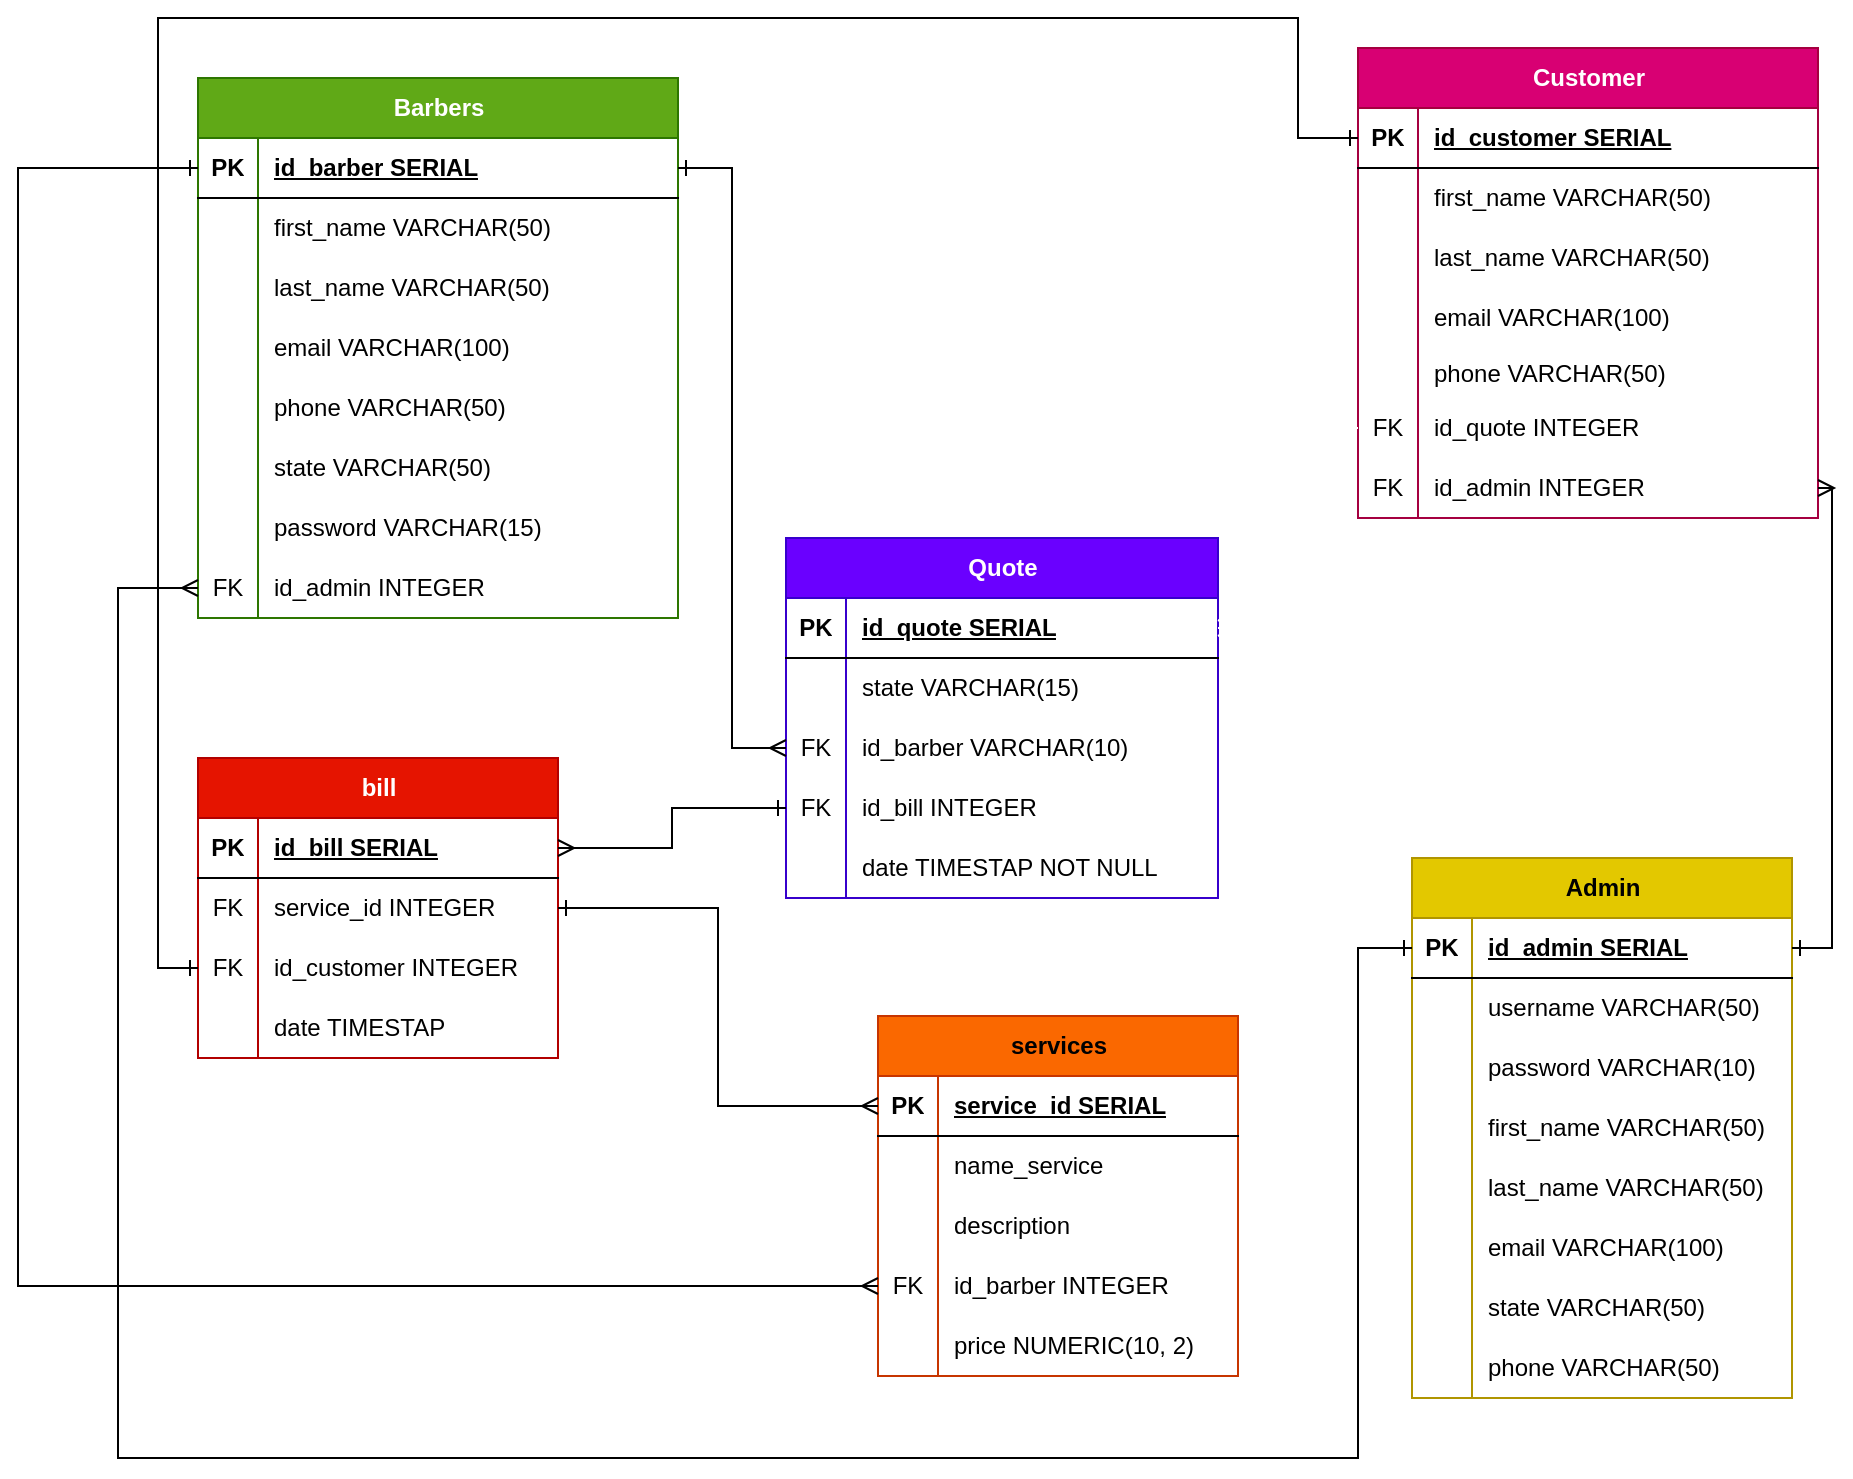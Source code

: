 <mxfile version="22.0.3" type="device">
  <diagram name="Página-1" id="GrW9edRDZYHNFWdXB_ay">
    <mxGraphModel dx="1927" dy="655" grid="1" gridSize="10" guides="1" tooltips="1" connect="1" arrows="1" fold="1" page="1" pageScale="1" pageWidth="827" pageHeight="1169" math="0" shadow="0">
      <root>
        <mxCell id="0" />
        <mxCell id="1" parent="0" />
        <mxCell id="SDfE5_2mox_ZXYPZTpwT-1" value="Barbers" style="shape=table;startSize=30;container=1;collapsible=1;childLayout=tableLayout;fixedRows=1;rowLines=0;fontStyle=1;align=center;resizeLast=1;html=1;fillColor=#60a917;fontColor=#ffffff;strokeColor=#2D7600;" parent="1" vertex="1">
          <mxGeometry x="30" y="40" width="240" height="270" as="geometry" />
        </mxCell>
        <mxCell id="SDfE5_2mox_ZXYPZTpwT-2" value="" style="shape=tableRow;horizontal=0;startSize=0;swimlaneHead=0;swimlaneBody=0;fillColor=none;collapsible=0;dropTarget=0;points=[[0,0.5],[1,0.5]];portConstraint=eastwest;top=0;left=0;right=0;bottom=1;" parent="SDfE5_2mox_ZXYPZTpwT-1" vertex="1">
          <mxGeometry y="30" width="240" height="30" as="geometry" />
        </mxCell>
        <mxCell id="SDfE5_2mox_ZXYPZTpwT-3" value="PK" style="shape=partialRectangle;connectable=0;fillColor=none;top=0;left=0;bottom=0;right=0;fontStyle=1;overflow=hidden;whiteSpace=wrap;html=1;" parent="SDfE5_2mox_ZXYPZTpwT-2" vertex="1">
          <mxGeometry width="30" height="30" as="geometry">
            <mxRectangle width="30" height="30" as="alternateBounds" />
          </mxGeometry>
        </mxCell>
        <mxCell id="SDfE5_2mox_ZXYPZTpwT-4" value="id_barber SERIAL" style="shape=partialRectangle;connectable=0;fillColor=none;top=0;left=0;bottom=0;right=0;align=left;spacingLeft=6;fontStyle=5;overflow=hidden;whiteSpace=wrap;html=1;" parent="SDfE5_2mox_ZXYPZTpwT-2" vertex="1">
          <mxGeometry x="30" width="210" height="30" as="geometry">
            <mxRectangle width="210" height="30" as="alternateBounds" />
          </mxGeometry>
        </mxCell>
        <mxCell id="SDfE5_2mox_ZXYPZTpwT-5" value="" style="shape=tableRow;horizontal=0;startSize=0;swimlaneHead=0;swimlaneBody=0;fillColor=none;collapsible=0;dropTarget=0;points=[[0,0.5],[1,0.5]];portConstraint=eastwest;top=0;left=0;right=0;bottom=0;" parent="SDfE5_2mox_ZXYPZTpwT-1" vertex="1">
          <mxGeometry y="60" width="240" height="30" as="geometry" />
        </mxCell>
        <mxCell id="SDfE5_2mox_ZXYPZTpwT-6" value="" style="shape=partialRectangle;connectable=0;fillColor=none;top=0;left=0;bottom=0;right=0;editable=1;overflow=hidden;whiteSpace=wrap;html=1;" parent="SDfE5_2mox_ZXYPZTpwT-5" vertex="1">
          <mxGeometry width="30" height="30" as="geometry">
            <mxRectangle width="30" height="30" as="alternateBounds" />
          </mxGeometry>
        </mxCell>
        <mxCell id="SDfE5_2mox_ZXYPZTpwT-7" value="first_name&amp;nbsp;VARCHAR(50)" style="shape=partialRectangle;connectable=0;fillColor=none;top=0;left=0;bottom=0;right=0;align=left;spacingLeft=6;overflow=hidden;whiteSpace=wrap;html=1;" parent="SDfE5_2mox_ZXYPZTpwT-5" vertex="1">
          <mxGeometry x="30" width="210" height="30" as="geometry">
            <mxRectangle width="210" height="30" as="alternateBounds" />
          </mxGeometry>
        </mxCell>
        <mxCell id="SDfE5_2mox_ZXYPZTpwT-8" value="" style="shape=tableRow;horizontal=0;startSize=0;swimlaneHead=0;swimlaneBody=0;fillColor=none;collapsible=0;dropTarget=0;points=[[0,0.5],[1,0.5]];portConstraint=eastwest;top=0;left=0;right=0;bottom=0;" parent="SDfE5_2mox_ZXYPZTpwT-1" vertex="1">
          <mxGeometry y="90" width="240" height="30" as="geometry" />
        </mxCell>
        <mxCell id="SDfE5_2mox_ZXYPZTpwT-9" value="" style="shape=partialRectangle;connectable=0;fillColor=none;top=0;left=0;bottom=0;right=0;editable=1;overflow=hidden;whiteSpace=wrap;html=1;" parent="SDfE5_2mox_ZXYPZTpwT-8" vertex="1">
          <mxGeometry width="30" height="30" as="geometry">
            <mxRectangle width="30" height="30" as="alternateBounds" />
          </mxGeometry>
        </mxCell>
        <mxCell id="SDfE5_2mox_ZXYPZTpwT-10" value="last_name VARCHAR(50)" style="shape=partialRectangle;connectable=0;fillColor=none;top=0;left=0;bottom=0;right=0;align=left;spacingLeft=6;overflow=hidden;whiteSpace=wrap;html=1;" parent="SDfE5_2mox_ZXYPZTpwT-8" vertex="1">
          <mxGeometry x="30" width="210" height="30" as="geometry">
            <mxRectangle width="210" height="30" as="alternateBounds" />
          </mxGeometry>
        </mxCell>
        <mxCell id="SDfE5_2mox_ZXYPZTpwT-11" value="" style="shape=tableRow;horizontal=0;startSize=0;swimlaneHead=0;swimlaneBody=0;fillColor=none;collapsible=0;dropTarget=0;points=[[0,0.5],[1,0.5]];portConstraint=eastwest;top=0;left=0;right=0;bottom=0;" parent="SDfE5_2mox_ZXYPZTpwT-1" vertex="1">
          <mxGeometry y="120" width="240" height="30" as="geometry" />
        </mxCell>
        <mxCell id="SDfE5_2mox_ZXYPZTpwT-12" value="" style="shape=partialRectangle;connectable=0;fillColor=none;top=0;left=0;bottom=0;right=0;editable=1;overflow=hidden;whiteSpace=wrap;html=1;" parent="SDfE5_2mox_ZXYPZTpwT-11" vertex="1">
          <mxGeometry width="30" height="30" as="geometry">
            <mxRectangle width="30" height="30" as="alternateBounds" />
          </mxGeometry>
        </mxCell>
        <mxCell id="SDfE5_2mox_ZXYPZTpwT-13" value="email VARCHAR(100)" style="shape=partialRectangle;connectable=0;fillColor=none;top=0;left=0;bottom=0;right=0;align=left;spacingLeft=6;overflow=hidden;whiteSpace=wrap;html=1;" parent="SDfE5_2mox_ZXYPZTpwT-11" vertex="1">
          <mxGeometry x="30" width="210" height="30" as="geometry">
            <mxRectangle width="210" height="30" as="alternateBounds" />
          </mxGeometry>
        </mxCell>
        <mxCell id="SDfE5_2mox_ZXYPZTpwT-14" value="" style="shape=tableRow;horizontal=0;startSize=0;swimlaneHead=0;swimlaneBody=0;fillColor=none;collapsible=0;dropTarget=0;points=[[0,0.5],[1,0.5]];portConstraint=eastwest;top=0;left=0;right=0;bottom=0;" parent="SDfE5_2mox_ZXYPZTpwT-1" vertex="1">
          <mxGeometry y="150" width="240" height="30" as="geometry" />
        </mxCell>
        <mxCell id="SDfE5_2mox_ZXYPZTpwT-15" value="" style="shape=partialRectangle;connectable=0;fillColor=none;top=0;left=0;bottom=0;right=0;editable=1;overflow=hidden;whiteSpace=wrap;html=1;" parent="SDfE5_2mox_ZXYPZTpwT-14" vertex="1">
          <mxGeometry width="30" height="30" as="geometry">
            <mxRectangle width="30" height="30" as="alternateBounds" />
          </mxGeometry>
        </mxCell>
        <mxCell id="SDfE5_2mox_ZXYPZTpwT-16" value="phone VARCHAR(50)" style="shape=partialRectangle;connectable=0;fillColor=none;top=0;left=0;bottom=0;right=0;align=left;spacingLeft=6;overflow=hidden;whiteSpace=wrap;html=1;" parent="SDfE5_2mox_ZXYPZTpwT-14" vertex="1">
          <mxGeometry x="30" width="210" height="30" as="geometry">
            <mxRectangle width="210" height="30" as="alternateBounds" />
          </mxGeometry>
        </mxCell>
        <mxCell id="SDfE5_2mox_ZXYPZTpwT-17" value="" style="shape=tableRow;horizontal=0;startSize=0;swimlaneHead=0;swimlaneBody=0;fillColor=none;collapsible=0;dropTarget=0;points=[[0,0.5],[1,0.5]];portConstraint=eastwest;top=0;left=0;right=0;bottom=0;" parent="SDfE5_2mox_ZXYPZTpwT-1" vertex="1">
          <mxGeometry y="180" width="240" height="30" as="geometry" />
        </mxCell>
        <mxCell id="SDfE5_2mox_ZXYPZTpwT-18" value="" style="shape=partialRectangle;connectable=0;fillColor=none;top=0;left=0;bottom=0;right=0;editable=1;overflow=hidden;whiteSpace=wrap;html=1;" parent="SDfE5_2mox_ZXYPZTpwT-17" vertex="1">
          <mxGeometry width="30" height="30" as="geometry">
            <mxRectangle width="30" height="30" as="alternateBounds" />
          </mxGeometry>
        </mxCell>
        <mxCell id="SDfE5_2mox_ZXYPZTpwT-19" value="state VARCHAR(50)" style="shape=partialRectangle;connectable=0;fillColor=none;top=0;left=0;bottom=0;right=0;align=left;spacingLeft=6;overflow=hidden;whiteSpace=wrap;html=1;" parent="SDfE5_2mox_ZXYPZTpwT-17" vertex="1">
          <mxGeometry x="30" width="210" height="30" as="geometry">
            <mxRectangle width="210" height="30" as="alternateBounds" />
          </mxGeometry>
        </mxCell>
        <mxCell id="SDfE5_2mox_ZXYPZTpwT-77" value="" style="shape=tableRow;horizontal=0;startSize=0;swimlaneHead=0;swimlaneBody=0;fillColor=none;collapsible=0;dropTarget=0;points=[[0,0.5],[1,0.5]];portConstraint=eastwest;top=0;left=0;right=0;bottom=0;" parent="SDfE5_2mox_ZXYPZTpwT-1" vertex="1">
          <mxGeometry y="210" width="240" height="30" as="geometry" />
        </mxCell>
        <mxCell id="SDfE5_2mox_ZXYPZTpwT-78" value="" style="shape=partialRectangle;connectable=0;fillColor=none;top=0;left=0;bottom=0;right=0;editable=1;overflow=hidden;whiteSpace=wrap;html=1;" parent="SDfE5_2mox_ZXYPZTpwT-77" vertex="1">
          <mxGeometry width="30" height="30" as="geometry">
            <mxRectangle width="30" height="30" as="alternateBounds" />
          </mxGeometry>
        </mxCell>
        <mxCell id="SDfE5_2mox_ZXYPZTpwT-79" value="password VARCHAR(15)" style="shape=partialRectangle;connectable=0;fillColor=none;top=0;left=0;bottom=0;right=0;align=left;spacingLeft=6;overflow=hidden;whiteSpace=wrap;html=1;" parent="SDfE5_2mox_ZXYPZTpwT-77" vertex="1">
          <mxGeometry x="30" width="210" height="30" as="geometry">
            <mxRectangle width="210" height="30" as="alternateBounds" />
          </mxGeometry>
        </mxCell>
        <mxCell id="j4HzC1aZm4tlr8XVUnUK-48" value="" style="shape=tableRow;horizontal=0;startSize=0;swimlaneHead=0;swimlaneBody=0;fillColor=none;collapsible=0;dropTarget=0;points=[[0,0.5],[1,0.5]];portConstraint=eastwest;top=0;left=0;right=0;bottom=0;" vertex="1" parent="SDfE5_2mox_ZXYPZTpwT-1">
          <mxGeometry y="240" width="240" height="30" as="geometry" />
        </mxCell>
        <mxCell id="j4HzC1aZm4tlr8XVUnUK-49" value="FK" style="shape=partialRectangle;connectable=0;fillColor=none;top=0;left=0;bottom=0;right=0;editable=1;overflow=hidden;whiteSpace=wrap;html=1;" vertex="1" parent="j4HzC1aZm4tlr8XVUnUK-48">
          <mxGeometry width="30" height="30" as="geometry">
            <mxRectangle width="30" height="30" as="alternateBounds" />
          </mxGeometry>
        </mxCell>
        <mxCell id="j4HzC1aZm4tlr8XVUnUK-50" value="id_admin INTEGER" style="shape=partialRectangle;connectable=0;fillColor=none;top=0;left=0;bottom=0;right=0;align=left;spacingLeft=6;overflow=hidden;whiteSpace=wrap;html=1;" vertex="1" parent="j4HzC1aZm4tlr8XVUnUK-48">
          <mxGeometry x="30" width="210" height="30" as="geometry">
            <mxRectangle width="210" height="30" as="alternateBounds" />
          </mxGeometry>
        </mxCell>
        <mxCell id="SDfE5_2mox_ZXYPZTpwT-20" value="Quote" style="shape=table;startSize=30;container=1;collapsible=1;childLayout=tableLayout;fixedRows=1;rowLines=0;fontStyle=1;align=center;resizeLast=1;html=1;fillColor=#6a00ff;fontColor=#ffffff;strokeColor=#3700CC;" parent="1" vertex="1">
          <mxGeometry x="324" y="270" width="216" height="180" as="geometry" />
        </mxCell>
        <mxCell id="SDfE5_2mox_ZXYPZTpwT-21" value="" style="shape=tableRow;horizontal=0;startSize=0;swimlaneHead=0;swimlaneBody=0;fillColor=none;collapsible=0;dropTarget=0;points=[[0,0.5],[1,0.5]];portConstraint=eastwest;top=0;left=0;right=0;bottom=1;" parent="SDfE5_2mox_ZXYPZTpwT-20" vertex="1">
          <mxGeometry y="30" width="216" height="30" as="geometry" />
        </mxCell>
        <mxCell id="SDfE5_2mox_ZXYPZTpwT-22" value="PK" style="shape=partialRectangle;connectable=0;fillColor=none;top=0;left=0;bottom=0;right=0;fontStyle=1;overflow=hidden;whiteSpace=wrap;html=1;" parent="SDfE5_2mox_ZXYPZTpwT-21" vertex="1">
          <mxGeometry width="30" height="30" as="geometry">
            <mxRectangle width="30" height="30" as="alternateBounds" />
          </mxGeometry>
        </mxCell>
        <mxCell id="SDfE5_2mox_ZXYPZTpwT-23" value="id_quote SERIAL" style="shape=partialRectangle;connectable=0;fillColor=none;top=0;left=0;bottom=0;right=0;align=left;spacingLeft=6;fontStyle=5;overflow=hidden;whiteSpace=wrap;html=1;" parent="SDfE5_2mox_ZXYPZTpwT-21" vertex="1">
          <mxGeometry x="30" width="186" height="30" as="geometry">
            <mxRectangle width="186" height="30" as="alternateBounds" />
          </mxGeometry>
        </mxCell>
        <mxCell id="SDfE5_2mox_ZXYPZTpwT-30" value="" style="shape=tableRow;horizontal=0;startSize=0;swimlaneHead=0;swimlaneBody=0;fillColor=none;collapsible=0;dropTarget=0;points=[[0,0.5],[1,0.5]];portConstraint=eastwest;top=0;left=0;right=0;bottom=0;" parent="SDfE5_2mox_ZXYPZTpwT-20" vertex="1">
          <mxGeometry y="60" width="216" height="30" as="geometry" />
        </mxCell>
        <mxCell id="SDfE5_2mox_ZXYPZTpwT-31" value="" style="shape=partialRectangle;connectable=0;fillColor=none;top=0;left=0;bottom=0;right=0;editable=1;overflow=hidden;whiteSpace=wrap;html=1;" parent="SDfE5_2mox_ZXYPZTpwT-30" vertex="1">
          <mxGeometry width="30" height="30" as="geometry">
            <mxRectangle width="30" height="30" as="alternateBounds" />
          </mxGeometry>
        </mxCell>
        <mxCell id="SDfE5_2mox_ZXYPZTpwT-32" value="state VARCHAR(15)" style="shape=partialRectangle;connectable=0;fillColor=none;top=0;left=0;bottom=0;right=0;align=left;spacingLeft=6;overflow=hidden;whiteSpace=wrap;html=1;" parent="SDfE5_2mox_ZXYPZTpwT-30" vertex="1">
          <mxGeometry x="30" width="186" height="30" as="geometry">
            <mxRectangle width="186" height="30" as="alternateBounds" />
          </mxGeometry>
        </mxCell>
        <mxCell id="SDfE5_2mox_ZXYPZTpwT-33" value="" style="shape=tableRow;horizontal=0;startSize=0;swimlaneHead=0;swimlaneBody=0;fillColor=none;collapsible=0;dropTarget=0;points=[[0,0.5],[1,0.5]];portConstraint=eastwest;top=0;left=0;right=0;bottom=0;" parent="SDfE5_2mox_ZXYPZTpwT-20" vertex="1">
          <mxGeometry y="90" width="216" height="30" as="geometry" />
        </mxCell>
        <mxCell id="SDfE5_2mox_ZXYPZTpwT-34" value="FK" style="shape=partialRectangle;connectable=0;fillColor=none;top=0;left=0;bottom=0;right=0;editable=1;overflow=hidden;whiteSpace=wrap;html=1;" parent="SDfE5_2mox_ZXYPZTpwT-33" vertex="1">
          <mxGeometry width="30" height="30" as="geometry">
            <mxRectangle width="30" height="30" as="alternateBounds" />
          </mxGeometry>
        </mxCell>
        <mxCell id="SDfE5_2mox_ZXYPZTpwT-35" value="id_barber&amp;nbsp;VARCHAR(10)" style="shape=partialRectangle;connectable=0;fillColor=none;top=0;left=0;bottom=0;right=0;align=left;spacingLeft=6;overflow=hidden;whiteSpace=wrap;html=1;" parent="SDfE5_2mox_ZXYPZTpwT-33" vertex="1">
          <mxGeometry x="30" width="186" height="30" as="geometry">
            <mxRectangle width="186" height="30" as="alternateBounds" />
          </mxGeometry>
        </mxCell>
        <mxCell id="SDfE5_2mox_ZXYPZTpwT-36" value="" style="shape=tableRow;horizontal=0;startSize=0;swimlaneHead=0;swimlaneBody=0;fillColor=none;collapsible=0;dropTarget=0;points=[[0,0.5],[1,0.5]];portConstraint=eastwest;top=0;left=0;right=0;bottom=0;" parent="SDfE5_2mox_ZXYPZTpwT-20" vertex="1">
          <mxGeometry y="120" width="216" height="30" as="geometry" />
        </mxCell>
        <mxCell id="SDfE5_2mox_ZXYPZTpwT-37" value="FK" style="shape=partialRectangle;connectable=0;fillColor=none;top=0;left=0;bottom=0;right=0;editable=1;overflow=hidden;whiteSpace=wrap;html=1;" parent="SDfE5_2mox_ZXYPZTpwT-36" vertex="1">
          <mxGeometry width="30" height="30" as="geometry">
            <mxRectangle width="30" height="30" as="alternateBounds" />
          </mxGeometry>
        </mxCell>
        <mxCell id="SDfE5_2mox_ZXYPZTpwT-38" value="id_bill INTEGER" style="shape=partialRectangle;connectable=0;fillColor=none;top=0;left=0;bottom=0;right=0;align=left;spacingLeft=6;overflow=hidden;whiteSpace=wrap;html=1;" parent="SDfE5_2mox_ZXYPZTpwT-36" vertex="1">
          <mxGeometry x="30" width="186" height="30" as="geometry">
            <mxRectangle width="186" height="30" as="alternateBounds" />
          </mxGeometry>
        </mxCell>
        <mxCell id="j4HzC1aZm4tlr8XVUnUK-30" value="" style="shape=tableRow;horizontal=0;startSize=0;swimlaneHead=0;swimlaneBody=0;fillColor=none;collapsible=0;dropTarget=0;points=[[0,0.5],[1,0.5]];portConstraint=eastwest;top=0;left=0;right=0;bottom=0;" vertex="1" parent="SDfE5_2mox_ZXYPZTpwT-20">
          <mxGeometry y="150" width="216" height="30" as="geometry" />
        </mxCell>
        <mxCell id="j4HzC1aZm4tlr8XVUnUK-31" value="" style="shape=partialRectangle;connectable=0;fillColor=none;top=0;left=0;bottom=0;right=0;editable=1;overflow=hidden;whiteSpace=wrap;html=1;" vertex="1" parent="j4HzC1aZm4tlr8XVUnUK-30">
          <mxGeometry width="30" height="30" as="geometry">
            <mxRectangle width="30" height="30" as="alternateBounds" />
          </mxGeometry>
        </mxCell>
        <mxCell id="j4HzC1aZm4tlr8XVUnUK-32" value="date TIMESTAP NOT NULL" style="shape=partialRectangle;connectable=0;fillColor=none;top=0;left=0;bottom=0;right=0;align=left;spacingLeft=6;overflow=hidden;whiteSpace=wrap;html=1;" vertex="1" parent="j4HzC1aZm4tlr8XVUnUK-30">
          <mxGeometry x="30" width="186" height="30" as="geometry">
            <mxRectangle width="186" height="30" as="alternateBounds" />
          </mxGeometry>
        </mxCell>
        <mxCell id="SDfE5_2mox_ZXYPZTpwT-39" style="edgeStyle=orthogonalEdgeStyle;rounded=0;orthogonalLoop=1;jettySize=auto;html=1;entryX=0;entryY=0.5;entryDx=0;entryDy=0;startArrow=ERone;startFill=0;endArrow=ERmany;endFill=0;" parent="1" source="SDfE5_2mox_ZXYPZTpwT-2" target="SDfE5_2mox_ZXYPZTpwT-33" edge="1">
          <mxGeometry relative="1" as="geometry" />
        </mxCell>
        <mxCell id="SDfE5_2mox_ZXYPZTpwT-40" value="Customer" style="shape=table;startSize=30;container=1;collapsible=1;childLayout=tableLayout;fixedRows=1;rowLines=0;fontStyle=1;align=center;resizeLast=1;html=1;fillColor=#d80073;fontColor=#ffffff;strokeColor=#A50040;" parent="1" vertex="1">
          <mxGeometry x="610" y="25" width="230" height="235" as="geometry" />
        </mxCell>
        <mxCell id="SDfE5_2mox_ZXYPZTpwT-41" value="" style="shape=tableRow;horizontal=0;startSize=0;swimlaneHead=0;swimlaneBody=0;fillColor=none;collapsible=0;dropTarget=0;points=[[0,0.5],[1,0.5]];portConstraint=eastwest;top=0;left=0;right=0;bottom=1;" parent="SDfE5_2mox_ZXYPZTpwT-40" vertex="1">
          <mxGeometry y="30" width="230" height="30" as="geometry" />
        </mxCell>
        <mxCell id="SDfE5_2mox_ZXYPZTpwT-42" value="PK" style="shape=partialRectangle;connectable=0;fillColor=none;top=0;left=0;bottom=0;right=0;fontStyle=1;overflow=hidden;whiteSpace=wrap;html=1;" parent="SDfE5_2mox_ZXYPZTpwT-41" vertex="1">
          <mxGeometry width="30" height="30" as="geometry">
            <mxRectangle width="30" height="30" as="alternateBounds" />
          </mxGeometry>
        </mxCell>
        <mxCell id="SDfE5_2mox_ZXYPZTpwT-43" value="id_customer SERIAL" style="shape=partialRectangle;connectable=0;fillColor=none;top=0;left=0;bottom=0;right=0;align=left;spacingLeft=6;fontStyle=5;overflow=hidden;whiteSpace=wrap;html=1;" parent="SDfE5_2mox_ZXYPZTpwT-41" vertex="1">
          <mxGeometry x="30" width="200" height="30" as="geometry">
            <mxRectangle width="200" height="30" as="alternateBounds" />
          </mxGeometry>
        </mxCell>
        <mxCell id="SDfE5_2mox_ZXYPZTpwT-44" value="" style="shape=tableRow;horizontal=0;startSize=0;swimlaneHead=0;swimlaneBody=0;fillColor=none;collapsible=0;dropTarget=0;points=[[0,0.5],[1,0.5]];portConstraint=eastwest;top=0;left=0;right=0;bottom=0;" parent="SDfE5_2mox_ZXYPZTpwT-40" vertex="1">
          <mxGeometry y="60" width="230" height="30" as="geometry" />
        </mxCell>
        <mxCell id="SDfE5_2mox_ZXYPZTpwT-45" value="" style="shape=partialRectangle;connectable=0;fillColor=none;top=0;left=0;bottom=0;right=0;editable=1;overflow=hidden;whiteSpace=wrap;html=1;" parent="SDfE5_2mox_ZXYPZTpwT-44" vertex="1">
          <mxGeometry width="30" height="30" as="geometry">
            <mxRectangle width="30" height="30" as="alternateBounds" />
          </mxGeometry>
        </mxCell>
        <mxCell id="SDfE5_2mox_ZXYPZTpwT-46" value="first_name VARCHAR(50)" style="shape=partialRectangle;connectable=0;fillColor=none;top=0;left=0;bottom=0;right=0;align=left;spacingLeft=6;overflow=hidden;whiteSpace=wrap;html=1;" parent="SDfE5_2mox_ZXYPZTpwT-44" vertex="1">
          <mxGeometry x="30" width="200" height="30" as="geometry">
            <mxRectangle width="200" height="30" as="alternateBounds" />
          </mxGeometry>
        </mxCell>
        <mxCell id="SDfE5_2mox_ZXYPZTpwT-47" value="" style="shape=tableRow;horizontal=0;startSize=0;swimlaneHead=0;swimlaneBody=0;fillColor=none;collapsible=0;dropTarget=0;points=[[0,0.5],[1,0.5]];portConstraint=eastwest;top=0;left=0;right=0;bottom=0;" parent="SDfE5_2mox_ZXYPZTpwT-40" vertex="1">
          <mxGeometry y="90" width="230" height="30" as="geometry" />
        </mxCell>
        <mxCell id="SDfE5_2mox_ZXYPZTpwT-48" value="" style="shape=partialRectangle;connectable=0;fillColor=none;top=0;left=0;bottom=0;right=0;editable=1;overflow=hidden;whiteSpace=wrap;html=1;" parent="SDfE5_2mox_ZXYPZTpwT-47" vertex="1">
          <mxGeometry width="30" height="30" as="geometry">
            <mxRectangle width="30" height="30" as="alternateBounds" />
          </mxGeometry>
        </mxCell>
        <mxCell id="SDfE5_2mox_ZXYPZTpwT-49" value="last_name VARCHAR(50)" style="shape=partialRectangle;connectable=0;fillColor=none;top=0;left=0;bottom=0;right=0;align=left;spacingLeft=6;overflow=hidden;whiteSpace=wrap;html=1;" parent="SDfE5_2mox_ZXYPZTpwT-47" vertex="1">
          <mxGeometry x="30" width="200" height="30" as="geometry">
            <mxRectangle width="200" height="30" as="alternateBounds" />
          </mxGeometry>
        </mxCell>
        <mxCell id="SDfE5_2mox_ZXYPZTpwT-50" value="" style="shape=tableRow;horizontal=0;startSize=0;swimlaneHead=0;swimlaneBody=0;fillColor=none;collapsible=0;dropTarget=0;points=[[0,0.5],[1,0.5]];portConstraint=eastwest;top=0;left=0;right=0;bottom=0;" parent="SDfE5_2mox_ZXYPZTpwT-40" vertex="1">
          <mxGeometry y="120" width="230" height="30" as="geometry" />
        </mxCell>
        <mxCell id="SDfE5_2mox_ZXYPZTpwT-51" value="" style="shape=partialRectangle;connectable=0;fillColor=none;top=0;left=0;bottom=0;right=0;editable=1;overflow=hidden;whiteSpace=wrap;html=1;" parent="SDfE5_2mox_ZXYPZTpwT-50" vertex="1">
          <mxGeometry width="30" height="30" as="geometry">
            <mxRectangle width="30" height="30" as="alternateBounds" />
          </mxGeometry>
        </mxCell>
        <mxCell id="SDfE5_2mox_ZXYPZTpwT-52" value="email VARCHAR(100)" style="shape=partialRectangle;connectable=0;fillColor=none;top=0;left=0;bottom=0;right=0;align=left;spacingLeft=6;overflow=hidden;whiteSpace=wrap;html=1;" parent="SDfE5_2mox_ZXYPZTpwT-50" vertex="1">
          <mxGeometry x="30" width="200" height="30" as="geometry">
            <mxRectangle width="200" height="30" as="alternateBounds" />
          </mxGeometry>
        </mxCell>
        <mxCell id="SDfE5_2mox_ZXYPZTpwT-53" value="" style="shape=tableRow;horizontal=0;startSize=0;swimlaneHead=0;swimlaneBody=0;fillColor=none;collapsible=0;dropTarget=0;points=[[0,0.5],[1,0.5]];portConstraint=eastwest;top=0;left=0;right=0;bottom=0;" parent="SDfE5_2mox_ZXYPZTpwT-40" vertex="1">
          <mxGeometry y="150" width="230" height="25" as="geometry" />
        </mxCell>
        <mxCell id="SDfE5_2mox_ZXYPZTpwT-54" value="" style="shape=partialRectangle;connectable=0;fillColor=none;top=0;left=0;bottom=0;right=0;editable=1;overflow=hidden;whiteSpace=wrap;html=1;" parent="SDfE5_2mox_ZXYPZTpwT-53" vertex="1">
          <mxGeometry width="30" height="25" as="geometry">
            <mxRectangle width="30" height="25" as="alternateBounds" />
          </mxGeometry>
        </mxCell>
        <mxCell id="SDfE5_2mox_ZXYPZTpwT-55" value="phone VARCHAR(50)" style="shape=partialRectangle;connectable=0;fillColor=none;top=0;left=0;bottom=0;right=0;align=left;spacingLeft=6;overflow=hidden;whiteSpace=wrap;html=1;" parent="SDfE5_2mox_ZXYPZTpwT-53" vertex="1">
          <mxGeometry x="30" width="200" height="25" as="geometry">
            <mxRectangle width="200" height="25" as="alternateBounds" />
          </mxGeometry>
        </mxCell>
        <mxCell id="SDfE5_2mox_ZXYPZTpwT-59" value="" style="shape=tableRow;horizontal=0;startSize=0;swimlaneHead=0;swimlaneBody=0;fillColor=none;collapsible=0;dropTarget=0;points=[[0,0.5],[1,0.5]];portConstraint=eastwest;top=0;left=0;right=0;bottom=0;" parent="SDfE5_2mox_ZXYPZTpwT-40" vertex="1">
          <mxGeometry y="175" width="230" height="30" as="geometry" />
        </mxCell>
        <mxCell id="SDfE5_2mox_ZXYPZTpwT-60" value="FK" style="shape=partialRectangle;connectable=0;fillColor=none;top=0;left=0;bottom=0;right=0;editable=1;overflow=hidden;whiteSpace=wrap;html=1;" parent="SDfE5_2mox_ZXYPZTpwT-59" vertex="1">
          <mxGeometry width="30" height="30" as="geometry">
            <mxRectangle width="30" height="30" as="alternateBounds" />
          </mxGeometry>
        </mxCell>
        <mxCell id="SDfE5_2mox_ZXYPZTpwT-61" value="id_quote INTEGER" style="shape=partialRectangle;connectable=0;fillColor=none;top=0;left=0;bottom=0;right=0;align=left;spacingLeft=6;overflow=hidden;whiteSpace=wrap;html=1;" parent="SDfE5_2mox_ZXYPZTpwT-59" vertex="1">
          <mxGeometry x="30" width="200" height="30" as="geometry">
            <mxRectangle width="200" height="30" as="alternateBounds" />
          </mxGeometry>
        </mxCell>
        <mxCell id="j4HzC1aZm4tlr8XVUnUK-26" value="" style="shape=tableRow;horizontal=0;startSize=0;swimlaneHead=0;swimlaneBody=0;fillColor=none;collapsible=0;dropTarget=0;points=[[0,0.5],[1,0.5]];portConstraint=eastwest;top=0;left=0;right=0;bottom=0;" vertex="1" parent="SDfE5_2mox_ZXYPZTpwT-40">
          <mxGeometry y="205" width="230" height="30" as="geometry" />
        </mxCell>
        <mxCell id="j4HzC1aZm4tlr8XVUnUK-27" value="FK" style="shape=partialRectangle;connectable=0;fillColor=none;top=0;left=0;bottom=0;right=0;editable=1;overflow=hidden;whiteSpace=wrap;html=1;" vertex="1" parent="j4HzC1aZm4tlr8XVUnUK-26">
          <mxGeometry width="30" height="30" as="geometry">
            <mxRectangle width="30" height="30" as="alternateBounds" />
          </mxGeometry>
        </mxCell>
        <mxCell id="j4HzC1aZm4tlr8XVUnUK-28" value="id_admin INTEGER" style="shape=partialRectangle;connectable=0;fillColor=none;top=0;left=0;bottom=0;right=0;align=left;spacingLeft=6;overflow=hidden;whiteSpace=wrap;html=1;" vertex="1" parent="j4HzC1aZm4tlr8XVUnUK-26">
          <mxGeometry x="30" width="200" height="30" as="geometry">
            <mxRectangle width="200" height="30" as="alternateBounds" />
          </mxGeometry>
        </mxCell>
        <mxCell id="SDfE5_2mox_ZXYPZTpwT-62" style="edgeStyle=orthogonalEdgeStyle;rounded=0;orthogonalLoop=1;jettySize=auto;html=1;entryX=0;entryY=0.5;entryDx=0;entryDy=0;fillColor=#1ba1e2;strokeColor=#FFFFFF;startArrow=ERmany;startFill=0;endArrow=ERone;endFill=0;" parent="1" source="SDfE5_2mox_ZXYPZTpwT-21" target="SDfE5_2mox_ZXYPZTpwT-59" edge="1">
          <mxGeometry relative="1" as="geometry" />
        </mxCell>
        <mxCell id="SDfE5_2mox_ZXYPZTpwT-63" value="bill" style="shape=table;startSize=30;container=1;collapsible=1;childLayout=tableLayout;fixedRows=1;rowLines=0;fontStyle=1;align=center;resizeLast=1;html=1;fillColor=#e51400;fontColor=#ffffff;strokeColor=#B20000;" parent="1" vertex="1">
          <mxGeometry x="30" y="380" width="180" height="150" as="geometry" />
        </mxCell>
        <mxCell id="SDfE5_2mox_ZXYPZTpwT-64" value="" style="shape=tableRow;horizontal=0;startSize=0;swimlaneHead=0;swimlaneBody=0;fillColor=none;collapsible=0;dropTarget=0;points=[[0,0.5],[1,0.5]];portConstraint=eastwest;top=0;left=0;right=0;bottom=1;" parent="SDfE5_2mox_ZXYPZTpwT-63" vertex="1">
          <mxGeometry y="30" width="180" height="30" as="geometry" />
        </mxCell>
        <mxCell id="SDfE5_2mox_ZXYPZTpwT-65" value="PK" style="shape=partialRectangle;connectable=0;fillColor=none;top=0;left=0;bottom=0;right=0;fontStyle=1;overflow=hidden;whiteSpace=wrap;html=1;" parent="SDfE5_2mox_ZXYPZTpwT-64" vertex="1">
          <mxGeometry width="30" height="30" as="geometry">
            <mxRectangle width="30" height="30" as="alternateBounds" />
          </mxGeometry>
        </mxCell>
        <mxCell id="SDfE5_2mox_ZXYPZTpwT-66" value="id_bill SERIAL" style="shape=partialRectangle;connectable=0;fillColor=none;top=0;left=0;bottom=0;right=0;align=left;spacingLeft=6;fontStyle=5;overflow=hidden;whiteSpace=wrap;html=1;" parent="SDfE5_2mox_ZXYPZTpwT-64" vertex="1">
          <mxGeometry x="30" width="150" height="30" as="geometry">
            <mxRectangle width="150" height="30" as="alternateBounds" />
          </mxGeometry>
        </mxCell>
        <mxCell id="SDfE5_2mox_ZXYPZTpwT-67" value="" style="shape=tableRow;horizontal=0;startSize=0;swimlaneHead=0;swimlaneBody=0;fillColor=none;collapsible=0;dropTarget=0;points=[[0,0.5],[1,0.5]];portConstraint=eastwest;top=0;left=0;right=0;bottom=0;" parent="SDfE5_2mox_ZXYPZTpwT-63" vertex="1">
          <mxGeometry y="60" width="180" height="30" as="geometry" />
        </mxCell>
        <mxCell id="SDfE5_2mox_ZXYPZTpwT-68" value="FK" style="shape=partialRectangle;connectable=0;fillColor=none;top=0;left=0;bottom=0;right=0;editable=1;overflow=hidden;whiteSpace=wrap;html=1;" parent="SDfE5_2mox_ZXYPZTpwT-67" vertex="1">
          <mxGeometry width="30" height="30" as="geometry">
            <mxRectangle width="30" height="30" as="alternateBounds" />
          </mxGeometry>
        </mxCell>
        <mxCell id="SDfE5_2mox_ZXYPZTpwT-69" value="service_id INTEGER" style="shape=partialRectangle;connectable=0;fillColor=none;top=0;left=0;bottom=0;right=0;align=left;spacingLeft=6;overflow=hidden;whiteSpace=wrap;html=1;" parent="SDfE5_2mox_ZXYPZTpwT-67" vertex="1">
          <mxGeometry x="30" width="150" height="30" as="geometry">
            <mxRectangle width="150" height="30" as="alternateBounds" />
          </mxGeometry>
        </mxCell>
        <mxCell id="SDfE5_2mox_ZXYPZTpwT-70" value="" style="shape=tableRow;horizontal=0;startSize=0;swimlaneHead=0;swimlaneBody=0;fillColor=none;collapsible=0;dropTarget=0;points=[[0,0.5],[1,0.5]];portConstraint=eastwest;top=0;left=0;right=0;bottom=0;" parent="SDfE5_2mox_ZXYPZTpwT-63" vertex="1">
          <mxGeometry y="90" width="180" height="30" as="geometry" />
        </mxCell>
        <mxCell id="SDfE5_2mox_ZXYPZTpwT-71" value="FK" style="shape=partialRectangle;connectable=0;fillColor=none;top=0;left=0;bottom=0;right=0;editable=1;overflow=hidden;whiteSpace=wrap;html=1;" parent="SDfE5_2mox_ZXYPZTpwT-70" vertex="1">
          <mxGeometry width="30" height="30" as="geometry">
            <mxRectangle width="30" height="30" as="alternateBounds" />
          </mxGeometry>
        </mxCell>
        <mxCell id="SDfE5_2mox_ZXYPZTpwT-72" value="id_customer INTEGER" style="shape=partialRectangle;connectable=0;fillColor=none;top=0;left=0;bottom=0;right=0;align=left;spacingLeft=6;overflow=hidden;whiteSpace=wrap;html=1;" parent="SDfE5_2mox_ZXYPZTpwT-70" vertex="1">
          <mxGeometry x="30" width="150" height="30" as="geometry">
            <mxRectangle width="150" height="30" as="alternateBounds" />
          </mxGeometry>
        </mxCell>
        <mxCell id="j4HzC1aZm4tlr8XVUnUK-56" value="" style="shape=tableRow;horizontal=0;startSize=0;swimlaneHead=0;swimlaneBody=0;fillColor=none;collapsible=0;dropTarget=0;points=[[0,0.5],[1,0.5]];portConstraint=eastwest;top=0;left=0;right=0;bottom=0;" vertex="1" parent="SDfE5_2mox_ZXYPZTpwT-63">
          <mxGeometry y="120" width="180" height="30" as="geometry" />
        </mxCell>
        <mxCell id="j4HzC1aZm4tlr8XVUnUK-57" value="" style="shape=partialRectangle;connectable=0;fillColor=none;top=0;left=0;bottom=0;right=0;editable=1;overflow=hidden;whiteSpace=wrap;html=1;" vertex="1" parent="j4HzC1aZm4tlr8XVUnUK-56">
          <mxGeometry width="30" height="30" as="geometry">
            <mxRectangle width="30" height="30" as="alternateBounds" />
          </mxGeometry>
        </mxCell>
        <mxCell id="j4HzC1aZm4tlr8XVUnUK-58" value="date TIMESTAP" style="shape=partialRectangle;connectable=0;fillColor=none;top=0;left=0;bottom=0;right=0;align=left;spacingLeft=6;overflow=hidden;whiteSpace=wrap;html=1;" vertex="1" parent="j4HzC1aZm4tlr8XVUnUK-56">
          <mxGeometry x="30" width="150" height="30" as="geometry">
            <mxRectangle width="150" height="30" as="alternateBounds" />
          </mxGeometry>
        </mxCell>
        <mxCell id="SDfE5_2mox_ZXYPZTpwT-76" style="edgeStyle=orthogonalEdgeStyle;rounded=0;orthogonalLoop=1;jettySize=auto;html=1;entryX=0;entryY=0.5;entryDx=0;entryDy=0;startArrow=ERmany;startFill=0;endArrow=ERone;endFill=0;" parent="1" source="SDfE5_2mox_ZXYPZTpwT-64" target="SDfE5_2mox_ZXYPZTpwT-36" edge="1">
          <mxGeometry relative="1" as="geometry" />
        </mxCell>
        <mxCell id="j4HzC1aZm4tlr8XVUnUK-1" value="Admin" style="shape=table;startSize=30;container=1;collapsible=1;childLayout=tableLayout;fixedRows=1;rowLines=0;fontStyle=1;align=center;resizeLast=1;html=1;fillColor=#e3c800;fontColor=#000000;strokeColor=#B09500;" vertex="1" parent="1">
          <mxGeometry x="637" y="430" width="190" height="270" as="geometry" />
        </mxCell>
        <mxCell id="j4HzC1aZm4tlr8XVUnUK-2" value="" style="shape=tableRow;horizontal=0;startSize=0;swimlaneHead=0;swimlaneBody=0;fillColor=none;collapsible=0;dropTarget=0;points=[[0,0.5],[1,0.5]];portConstraint=eastwest;top=0;left=0;right=0;bottom=1;" vertex="1" parent="j4HzC1aZm4tlr8XVUnUK-1">
          <mxGeometry y="30" width="190" height="30" as="geometry" />
        </mxCell>
        <mxCell id="j4HzC1aZm4tlr8XVUnUK-3" value="PK" style="shape=partialRectangle;connectable=0;fillColor=none;top=0;left=0;bottom=0;right=0;fontStyle=1;overflow=hidden;whiteSpace=wrap;html=1;" vertex="1" parent="j4HzC1aZm4tlr8XVUnUK-2">
          <mxGeometry width="30" height="30" as="geometry">
            <mxRectangle width="30" height="30" as="alternateBounds" />
          </mxGeometry>
        </mxCell>
        <mxCell id="j4HzC1aZm4tlr8XVUnUK-4" value="id_admin SERIAL" style="shape=partialRectangle;connectable=0;fillColor=none;top=0;left=0;bottom=0;right=0;align=left;spacingLeft=6;fontStyle=5;overflow=hidden;whiteSpace=wrap;html=1;" vertex="1" parent="j4HzC1aZm4tlr8XVUnUK-2">
          <mxGeometry x="30" width="160" height="30" as="geometry">
            <mxRectangle width="160" height="30" as="alternateBounds" />
          </mxGeometry>
        </mxCell>
        <mxCell id="j4HzC1aZm4tlr8XVUnUK-5" value="" style="shape=tableRow;horizontal=0;startSize=0;swimlaneHead=0;swimlaneBody=0;fillColor=none;collapsible=0;dropTarget=0;points=[[0,0.5],[1,0.5]];portConstraint=eastwest;top=0;left=0;right=0;bottom=0;" vertex="1" parent="j4HzC1aZm4tlr8XVUnUK-1">
          <mxGeometry y="60" width="190" height="30" as="geometry" />
        </mxCell>
        <mxCell id="j4HzC1aZm4tlr8XVUnUK-6" value="" style="shape=partialRectangle;connectable=0;fillColor=none;top=0;left=0;bottom=0;right=0;editable=1;overflow=hidden;whiteSpace=wrap;html=1;" vertex="1" parent="j4HzC1aZm4tlr8XVUnUK-5">
          <mxGeometry width="30" height="30" as="geometry">
            <mxRectangle width="30" height="30" as="alternateBounds" />
          </mxGeometry>
        </mxCell>
        <mxCell id="j4HzC1aZm4tlr8XVUnUK-7" value="username VARCHAR(50)" style="shape=partialRectangle;connectable=0;fillColor=none;top=0;left=0;bottom=0;right=0;align=left;spacingLeft=6;overflow=hidden;whiteSpace=wrap;html=1;" vertex="1" parent="j4HzC1aZm4tlr8XVUnUK-5">
          <mxGeometry x="30" width="160" height="30" as="geometry">
            <mxRectangle width="160" height="30" as="alternateBounds" />
          </mxGeometry>
        </mxCell>
        <mxCell id="j4HzC1aZm4tlr8XVUnUK-8" value="" style="shape=tableRow;horizontal=0;startSize=0;swimlaneHead=0;swimlaneBody=0;fillColor=none;collapsible=0;dropTarget=0;points=[[0,0.5],[1,0.5]];portConstraint=eastwest;top=0;left=0;right=0;bottom=0;" vertex="1" parent="j4HzC1aZm4tlr8XVUnUK-1">
          <mxGeometry y="90" width="190" height="30" as="geometry" />
        </mxCell>
        <mxCell id="j4HzC1aZm4tlr8XVUnUK-9" value="" style="shape=partialRectangle;connectable=0;fillColor=none;top=0;left=0;bottom=0;right=0;editable=1;overflow=hidden;whiteSpace=wrap;html=1;" vertex="1" parent="j4HzC1aZm4tlr8XVUnUK-8">
          <mxGeometry width="30" height="30" as="geometry">
            <mxRectangle width="30" height="30" as="alternateBounds" />
          </mxGeometry>
        </mxCell>
        <mxCell id="j4HzC1aZm4tlr8XVUnUK-10" value="password VARCHAR(10)" style="shape=partialRectangle;connectable=0;fillColor=none;top=0;left=0;bottom=0;right=0;align=left;spacingLeft=6;overflow=hidden;whiteSpace=wrap;html=1;" vertex="1" parent="j4HzC1aZm4tlr8XVUnUK-8">
          <mxGeometry x="30" width="160" height="30" as="geometry">
            <mxRectangle width="160" height="30" as="alternateBounds" />
          </mxGeometry>
        </mxCell>
        <mxCell id="j4HzC1aZm4tlr8XVUnUK-11" value="" style="shape=tableRow;horizontal=0;startSize=0;swimlaneHead=0;swimlaneBody=0;fillColor=none;collapsible=0;dropTarget=0;points=[[0,0.5],[1,0.5]];portConstraint=eastwest;top=0;left=0;right=0;bottom=0;" vertex="1" parent="j4HzC1aZm4tlr8XVUnUK-1">
          <mxGeometry y="120" width="190" height="30" as="geometry" />
        </mxCell>
        <mxCell id="j4HzC1aZm4tlr8XVUnUK-12" value="" style="shape=partialRectangle;connectable=0;fillColor=none;top=0;left=0;bottom=0;right=0;editable=1;overflow=hidden;whiteSpace=wrap;html=1;" vertex="1" parent="j4HzC1aZm4tlr8XVUnUK-11">
          <mxGeometry width="30" height="30" as="geometry">
            <mxRectangle width="30" height="30" as="alternateBounds" />
          </mxGeometry>
        </mxCell>
        <mxCell id="j4HzC1aZm4tlr8XVUnUK-13" value="first_name VARCHAR(50)" style="shape=partialRectangle;connectable=0;fillColor=none;top=0;left=0;bottom=0;right=0;align=left;spacingLeft=6;overflow=hidden;whiteSpace=wrap;html=1;" vertex="1" parent="j4HzC1aZm4tlr8XVUnUK-11">
          <mxGeometry x="30" width="160" height="30" as="geometry">
            <mxRectangle width="160" height="30" as="alternateBounds" />
          </mxGeometry>
        </mxCell>
        <mxCell id="j4HzC1aZm4tlr8XVUnUK-14" value="" style="shape=tableRow;horizontal=0;startSize=0;swimlaneHead=0;swimlaneBody=0;fillColor=none;collapsible=0;dropTarget=0;points=[[0,0.5],[1,0.5]];portConstraint=eastwest;top=0;left=0;right=0;bottom=0;" vertex="1" parent="j4HzC1aZm4tlr8XVUnUK-1">
          <mxGeometry y="150" width="190" height="30" as="geometry" />
        </mxCell>
        <mxCell id="j4HzC1aZm4tlr8XVUnUK-15" value="" style="shape=partialRectangle;connectable=0;fillColor=none;top=0;left=0;bottom=0;right=0;editable=1;overflow=hidden;whiteSpace=wrap;html=1;" vertex="1" parent="j4HzC1aZm4tlr8XVUnUK-14">
          <mxGeometry width="30" height="30" as="geometry">
            <mxRectangle width="30" height="30" as="alternateBounds" />
          </mxGeometry>
        </mxCell>
        <mxCell id="j4HzC1aZm4tlr8XVUnUK-16" value="last_name VARCHAR(50)" style="shape=partialRectangle;connectable=0;fillColor=none;top=0;left=0;bottom=0;right=0;align=left;spacingLeft=6;overflow=hidden;whiteSpace=wrap;html=1;" vertex="1" parent="j4HzC1aZm4tlr8XVUnUK-14">
          <mxGeometry x="30" width="160" height="30" as="geometry">
            <mxRectangle width="160" height="30" as="alternateBounds" />
          </mxGeometry>
        </mxCell>
        <mxCell id="j4HzC1aZm4tlr8XVUnUK-17" value="" style="shape=tableRow;horizontal=0;startSize=0;swimlaneHead=0;swimlaneBody=0;fillColor=none;collapsible=0;dropTarget=0;points=[[0,0.5],[1,0.5]];portConstraint=eastwest;top=0;left=0;right=0;bottom=0;" vertex="1" parent="j4HzC1aZm4tlr8XVUnUK-1">
          <mxGeometry y="180" width="190" height="30" as="geometry" />
        </mxCell>
        <mxCell id="j4HzC1aZm4tlr8XVUnUK-18" value="" style="shape=partialRectangle;connectable=0;fillColor=none;top=0;left=0;bottom=0;right=0;editable=1;overflow=hidden;whiteSpace=wrap;html=1;" vertex="1" parent="j4HzC1aZm4tlr8XVUnUK-17">
          <mxGeometry width="30" height="30" as="geometry">
            <mxRectangle width="30" height="30" as="alternateBounds" />
          </mxGeometry>
        </mxCell>
        <mxCell id="j4HzC1aZm4tlr8XVUnUK-19" value="email VARCHAR(100)" style="shape=partialRectangle;connectable=0;fillColor=none;top=0;left=0;bottom=0;right=0;align=left;spacingLeft=6;overflow=hidden;whiteSpace=wrap;html=1;" vertex="1" parent="j4HzC1aZm4tlr8XVUnUK-17">
          <mxGeometry x="30" width="160" height="30" as="geometry">
            <mxRectangle width="160" height="30" as="alternateBounds" />
          </mxGeometry>
        </mxCell>
        <mxCell id="j4HzC1aZm4tlr8XVUnUK-20" value="" style="shape=tableRow;horizontal=0;startSize=0;swimlaneHead=0;swimlaneBody=0;fillColor=none;collapsible=0;dropTarget=0;points=[[0,0.5],[1,0.5]];portConstraint=eastwest;top=0;left=0;right=0;bottom=0;" vertex="1" parent="j4HzC1aZm4tlr8XVUnUK-1">
          <mxGeometry y="210" width="190" height="30" as="geometry" />
        </mxCell>
        <mxCell id="j4HzC1aZm4tlr8XVUnUK-21" value="" style="shape=partialRectangle;connectable=0;fillColor=none;top=0;left=0;bottom=0;right=0;editable=1;overflow=hidden;whiteSpace=wrap;html=1;" vertex="1" parent="j4HzC1aZm4tlr8XVUnUK-20">
          <mxGeometry width="30" height="30" as="geometry">
            <mxRectangle width="30" height="30" as="alternateBounds" />
          </mxGeometry>
        </mxCell>
        <mxCell id="j4HzC1aZm4tlr8XVUnUK-22" value="state VARCHAR(50)" style="shape=partialRectangle;connectable=0;fillColor=none;top=0;left=0;bottom=0;right=0;align=left;spacingLeft=6;overflow=hidden;whiteSpace=wrap;html=1;" vertex="1" parent="j4HzC1aZm4tlr8XVUnUK-20">
          <mxGeometry x="30" width="160" height="30" as="geometry">
            <mxRectangle width="160" height="30" as="alternateBounds" />
          </mxGeometry>
        </mxCell>
        <mxCell id="j4HzC1aZm4tlr8XVUnUK-23" value="" style="shape=tableRow;horizontal=0;startSize=0;swimlaneHead=0;swimlaneBody=0;fillColor=none;collapsible=0;dropTarget=0;points=[[0,0.5],[1,0.5]];portConstraint=eastwest;top=0;left=0;right=0;bottom=0;" vertex="1" parent="j4HzC1aZm4tlr8XVUnUK-1">
          <mxGeometry y="240" width="190" height="30" as="geometry" />
        </mxCell>
        <mxCell id="j4HzC1aZm4tlr8XVUnUK-24" value="" style="shape=partialRectangle;connectable=0;fillColor=none;top=0;left=0;bottom=0;right=0;editable=1;overflow=hidden;whiteSpace=wrap;html=1;" vertex="1" parent="j4HzC1aZm4tlr8XVUnUK-23">
          <mxGeometry width="30" height="30" as="geometry">
            <mxRectangle width="30" height="30" as="alternateBounds" />
          </mxGeometry>
        </mxCell>
        <mxCell id="j4HzC1aZm4tlr8XVUnUK-25" value="phone VARCHAR(50)" style="shape=partialRectangle;connectable=0;fillColor=none;top=0;left=0;bottom=0;right=0;align=left;spacingLeft=6;overflow=hidden;whiteSpace=wrap;html=1;" vertex="1" parent="j4HzC1aZm4tlr8XVUnUK-23">
          <mxGeometry x="30" width="160" height="30" as="geometry">
            <mxRectangle width="160" height="30" as="alternateBounds" />
          </mxGeometry>
        </mxCell>
        <mxCell id="j4HzC1aZm4tlr8XVUnUK-29" style="edgeStyle=orthogonalEdgeStyle;rounded=0;orthogonalLoop=1;jettySize=auto;html=1;entryX=1;entryY=0.5;entryDx=0;entryDy=0;startArrow=ERone;startFill=0;endArrow=ERmany;endFill=0;exitX=1;exitY=0.5;exitDx=0;exitDy=0;" edge="1" parent="1" source="j4HzC1aZm4tlr8XVUnUK-2" target="j4HzC1aZm4tlr8XVUnUK-26">
          <mxGeometry relative="1" as="geometry">
            <mxPoint x="850" y="250" as="targetPoint" />
          </mxGeometry>
        </mxCell>
        <mxCell id="j4HzC1aZm4tlr8XVUnUK-33" value="services" style="shape=table;startSize=30;container=1;collapsible=1;childLayout=tableLayout;fixedRows=1;rowLines=0;fontStyle=1;align=center;resizeLast=1;html=1;fillColor=#fa6800;fontColor=#000000;strokeColor=#C73500;" vertex="1" parent="1">
          <mxGeometry x="370" y="509" width="180" height="180" as="geometry" />
        </mxCell>
        <mxCell id="j4HzC1aZm4tlr8XVUnUK-34" value="" style="shape=tableRow;horizontal=0;startSize=0;swimlaneHead=0;swimlaneBody=0;fillColor=none;collapsible=0;dropTarget=0;points=[[0,0.5],[1,0.5]];portConstraint=eastwest;top=0;left=0;right=0;bottom=1;" vertex="1" parent="j4HzC1aZm4tlr8XVUnUK-33">
          <mxGeometry y="30" width="180" height="30" as="geometry" />
        </mxCell>
        <mxCell id="j4HzC1aZm4tlr8XVUnUK-35" value="PK" style="shape=partialRectangle;connectable=0;fillColor=none;top=0;left=0;bottom=0;right=0;fontStyle=1;overflow=hidden;whiteSpace=wrap;html=1;" vertex="1" parent="j4HzC1aZm4tlr8XVUnUK-34">
          <mxGeometry width="30" height="30" as="geometry">
            <mxRectangle width="30" height="30" as="alternateBounds" />
          </mxGeometry>
        </mxCell>
        <mxCell id="j4HzC1aZm4tlr8XVUnUK-36" value="service_id SERIAL" style="shape=partialRectangle;connectable=0;fillColor=none;top=0;left=0;bottom=0;right=0;align=left;spacingLeft=6;fontStyle=5;overflow=hidden;whiteSpace=wrap;html=1;" vertex="1" parent="j4HzC1aZm4tlr8XVUnUK-34">
          <mxGeometry x="30" width="150" height="30" as="geometry">
            <mxRectangle width="150" height="30" as="alternateBounds" />
          </mxGeometry>
        </mxCell>
        <mxCell id="j4HzC1aZm4tlr8XVUnUK-37" value="" style="shape=tableRow;horizontal=0;startSize=0;swimlaneHead=0;swimlaneBody=0;fillColor=none;collapsible=0;dropTarget=0;points=[[0,0.5],[1,0.5]];portConstraint=eastwest;top=0;left=0;right=0;bottom=0;" vertex="1" parent="j4HzC1aZm4tlr8XVUnUK-33">
          <mxGeometry y="60" width="180" height="30" as="geometry" />
        </mxCell>
        <mxCell id="j4HzC1aZm4tlr8XVUnUK-38" value="" style="shape=partialRectangle;connectable=0;fillColor=none;top=0;left=0;bottom=0;right=0;editable=1;overflow=hidden;whiteSpace=wrap;html=1;" vertex="1" parent="j4HzC1aZm4tlr8XVUnUK-37">
          <mxGeometry width="30" height="30" as="geometry">
            <mxRectangle width="30" height="30" as="alternateBounds" />
          </mxGeometry>
        </mxCell>
        <mxCell id="j4HzC1aZm4tlr8XVUnUK-39" value="name_service" style="shape=partialRectangle;connectable=0;fillColor=none;top=0;left=0;bottom=0;right=0;align=left;spacingLeft=6;overflow=hidden;whiteSpace=wrap;html=1;" vertex="1" parent="j4HzC1aZm4tlr8XVUnUK-37">
          <mxGeometry x="30" width="150" height="30" as="geometry">
            <mxRectangle width="150" height="30" as="alternateBounds" />
          </mxGeometry>
        </mxCell>
        <mxCell id="j4HzC1aZm4tlr8XVUnUK-40" value="" style="shape=tableRow;horizontal=0;startSize=0;swimlaneHead=0;swimlaneBody=0;fillColor=none;collapsible=0;dropTarget=0;points=[[0,0.5],[1,0.5]];portConstraint=eastwest;top=0;left=0;right=0;bottom=0;" vertex="1" parent="j4HzC1aZm4tlr8XVUnUK-33">
          <mxGeometry y="90" width="180" height="30" as="geometry" />
        </mxCell>
        <mxCell id="j4HzC1aZm4tlr8XVUnUK-41" value="" style="shape=partialRectangle;connectable=0;fillColor=none;top=0;left=0;bottom=0;right=0;editable=1;overflow=hidden;whiteSpace=wrap;html=1;" vertex="1" parent="j4HzC1aZm4tlr8XVUnUK-40">
          <mxGeometry width="30" height="30" as="geometry">
            <mxRectangle width="30" height="30" as="alternateBounds" />
          </mxGeometry>
        </mxCell>
        <mxCell id="j4HzC1aZm4tlr8XVUnUK-42" value="description" style="shape=partialRectangle;connectable=0;fillColor=none;top=0;left=0;bottom=0;right=0;align=left;spacingLeft=6;overflow=hidden;whiteSpace=wrap;html=1;" vertex="1" parent="j4HzC1aZm4tlr8XVUnUK-40">
          <mxGeometry x="30" width="150" height="30" as="geometry">
            <mxRectangle width="150" height="30" as="alternateBounds" />
          </mxGeometry>
        </mxCell>
        <mxCell id="j4HzC1aZm4tlr8XVUnUK-43" value="" style="shape=tableRow;horizontal=0;startSize=0;swimlaneHead=0;swimlaneBody=0;fillColor=none;collapsible=0;dropTarget=0;points=[[0,0.5],[1,0.5]];portConstraint=eastwest;top=0;left=0;right=0;bottom=0;" vertex="1" parent="j4HzC1aZm4tlr8XVUnUK-33">
          <mxGeometry y="120" width="180" height="30" as="geometry" />
        </mxCell>
        <mxCell id="j4HzC1aZm4tlr8XVUnUK-44" value="FK" style="shape=partialRectangle;connectable=0;fillColor=none;top=0;left=0;bottom=0;right=0;editable=1;overflow=hidden;whiteSpace=wrap;html=1;" vertex="1" parent="j4HzC1aZm4tlr8XVUnUK-43">
          <mxGeometry width="30" height="30" as="geometry">
            <mxRectangle width="30" height="30" as="alternateBounds" />
          </mxGeometry>
        </mxCell>
        <mxCell id="j4HzC1aZm4tlr8XVUnUK-45" value="id_barber INTEGER" style="shape=partialRectangle;connectable=0;fillColor=none;top=0;left=0;bottom=0;right=0;align=left;spacingLeft=6;overflow=hidden;whiteSpace=wrap;html=1;" vertex="1" parent="j4HzC1aZm4tlr8XVUnUK-43">
          <mxGeometry x="30" width="150" height="30" as="geometry">
            <mxRectangle width="150" height="30" as="alternateBounds" />
          </mxGeometry>
        </mxCell>
        <mxCell id="j4HzC1aZm4tlr8XVUnUK-53" value="" style="shape=tableRow;horizontal=0;startSize=0;swimlaneHead=0;swimlaneBody=0;fillColor=none;collapsible=0;dropTarget=0;points=[[0,0.5],[1,0.5]];portConstraint=eastwest;top=0;left=0;right=0;bottom=0;" vertex="1" parent="j4HzC1aZm4tlr8XVUnUK-33">
          <mxGeometry y="150" width="180" height="30" as="geometry" />
        </mxCell>
        <mxCell id="j4HzC1aZm4tlr8XVUnUK-54" value="" style="shape=partialRectangle;connectable=0;fillColor=none;top=0;left=0;bottom=0;right=0;editable=1;overflow=hidden;whiteSpace=wrap;html=1;" vertex="1" parent="j4HzC1aZm4tlr8XVUnUK-53">
          <mxGeometry width="30" height="30" as="geometry">
            <mxRectangle width="30" height="30" as="alternateBounds" />
          </mxGeometry>
        </mxCell>
        <mxCell id="j4HzC1aZm4tlr8XVUnUK-55" value="price NUMERIC(10, 2)" style="shape=partialRectangle;connectable=0;fillColor=none;top=0;left=0;bottom=0;right=0;align=left;spacingLeft=6;overflow=hidden;whiteSpace=wrap;html=1;" vertex="1" parent="j4HzC1aZm4tlr8XVUnUK-53">
          <mxGeometry x="30" width="150" height="30" as="geometry">
            <mxRectangle width="150" height="30" as="alternateBounds" />
          </mxGeometry>
        </mxCell>
        <mxCell id="j4HzC1aZm4tlr8XVUnUK-46" style="edgeStyle=orthogonalEdgeStyle;rounded=0;orthogonalLoop=1;jettySize=auto;html=1;entryX=0;entryY=0.5;entryDx=0;entryDy=0;startArrow=ERone;startFill=0;endArrow=ERmany;endFill=0;" edge="1" parent="1" source="SDfE5_2mox_ZXYPZTpwT-67" target="j4HzC1aZm4tlr8XVUnUK-34">
          <mxGeometry relative="1" as="geometry" />
        </mxCell>
        <mxCell id="j4HzC1aZm4tlr8XVUnUK-47" style="edgeStyle=orthogonalEdgeStyle;rounded=0;orthogonalLoop=1;jettySize=auto;html=1;entryX=0;entryY=0.5;entryDx=0;entryDy=0;startArrow=ERone;startFill=0;endArrow=ERone;endFill=0;" edge="1" parent="1" source="SDfE5_2mox_ZXYPZTpwT-70" target="SDfE5_2mox_ZXYPZTpwT-41">
          <mxGeometry relative="1" as="geometry">
            <Array as="points">
              <mxPoint x="10" y="485" />
              <mxPoint x="10" y="10" />
              <mxPoint x="580" y="10" />
              <mxPoint x="580" y="70" />
            </Array>
          </mxGeometry>
        </mxCell>
        <mxCell id="j4HzC1aZm4tlr8XVUnUK-51" style="edgeStyle=orthogonalEdgeStyle;rounded=0;orthogonalLoop=1;jettySize=auto;html=1;startArrow=ERone;startFill=0;endArrow=ERmany;endFill=0;exitX=0;exitY=0.5;exitDx=0;exitDy=0;" edge="1" parent="1" source="j4HzC1aZm4tlr8XVUnUK-2" target="j4HzC1aZm4tlr8XVUnUK-48">
          <mxGeometry relative="1" as="geometry">
            <mxPoint x="590" y="420" as="sourcePoint" />
            <Array as="points">
              <mxPoint x="610" y="475" />
              <mxPoint x="610" y="730" />
              <mxPoint x="-10" y="730" />
              <mxPoint x="-10" y="295" />
            </Array>
          </mxGeometry>
        </mxCell>
        <mxCell id="j4HzC1aZm4tlr8XVUnUK-52" style="edgeStyle=orthogonalEdgeStyle;rounded=0;orthogonalLoop=1;jettySize=auto;html=1;entryX=0;entryY=0.5;entryDx=0;entryDy=0;startArrow=ERone;startFill=0;endArrow=ERmany;endFill=0;exitX=0;exitY=0.5;exitDx=0;exitDy=0;" edge="1" parent="1" source="SDfE5_2mox_ZXYPZTpwT-2" target="j4HzC1aZm4tlr8XVUnUK-43">
          <mxGeometry relative="1" as="geometry">
            <mxPoint x="150" y="330.37" as="sourcePoint" />
            <mxPoint x="250.54" y="688.94" as="targetPoint" />
            <Array as="points">
              <mxPoint x="-60" y="85" />
              <mxPoint x="-60" y="644" />
            </Array>
          </mxGeometry>
        </mxCell>
      </root>
    </mxGraphModel>
  </diagram>
</mxfile>
